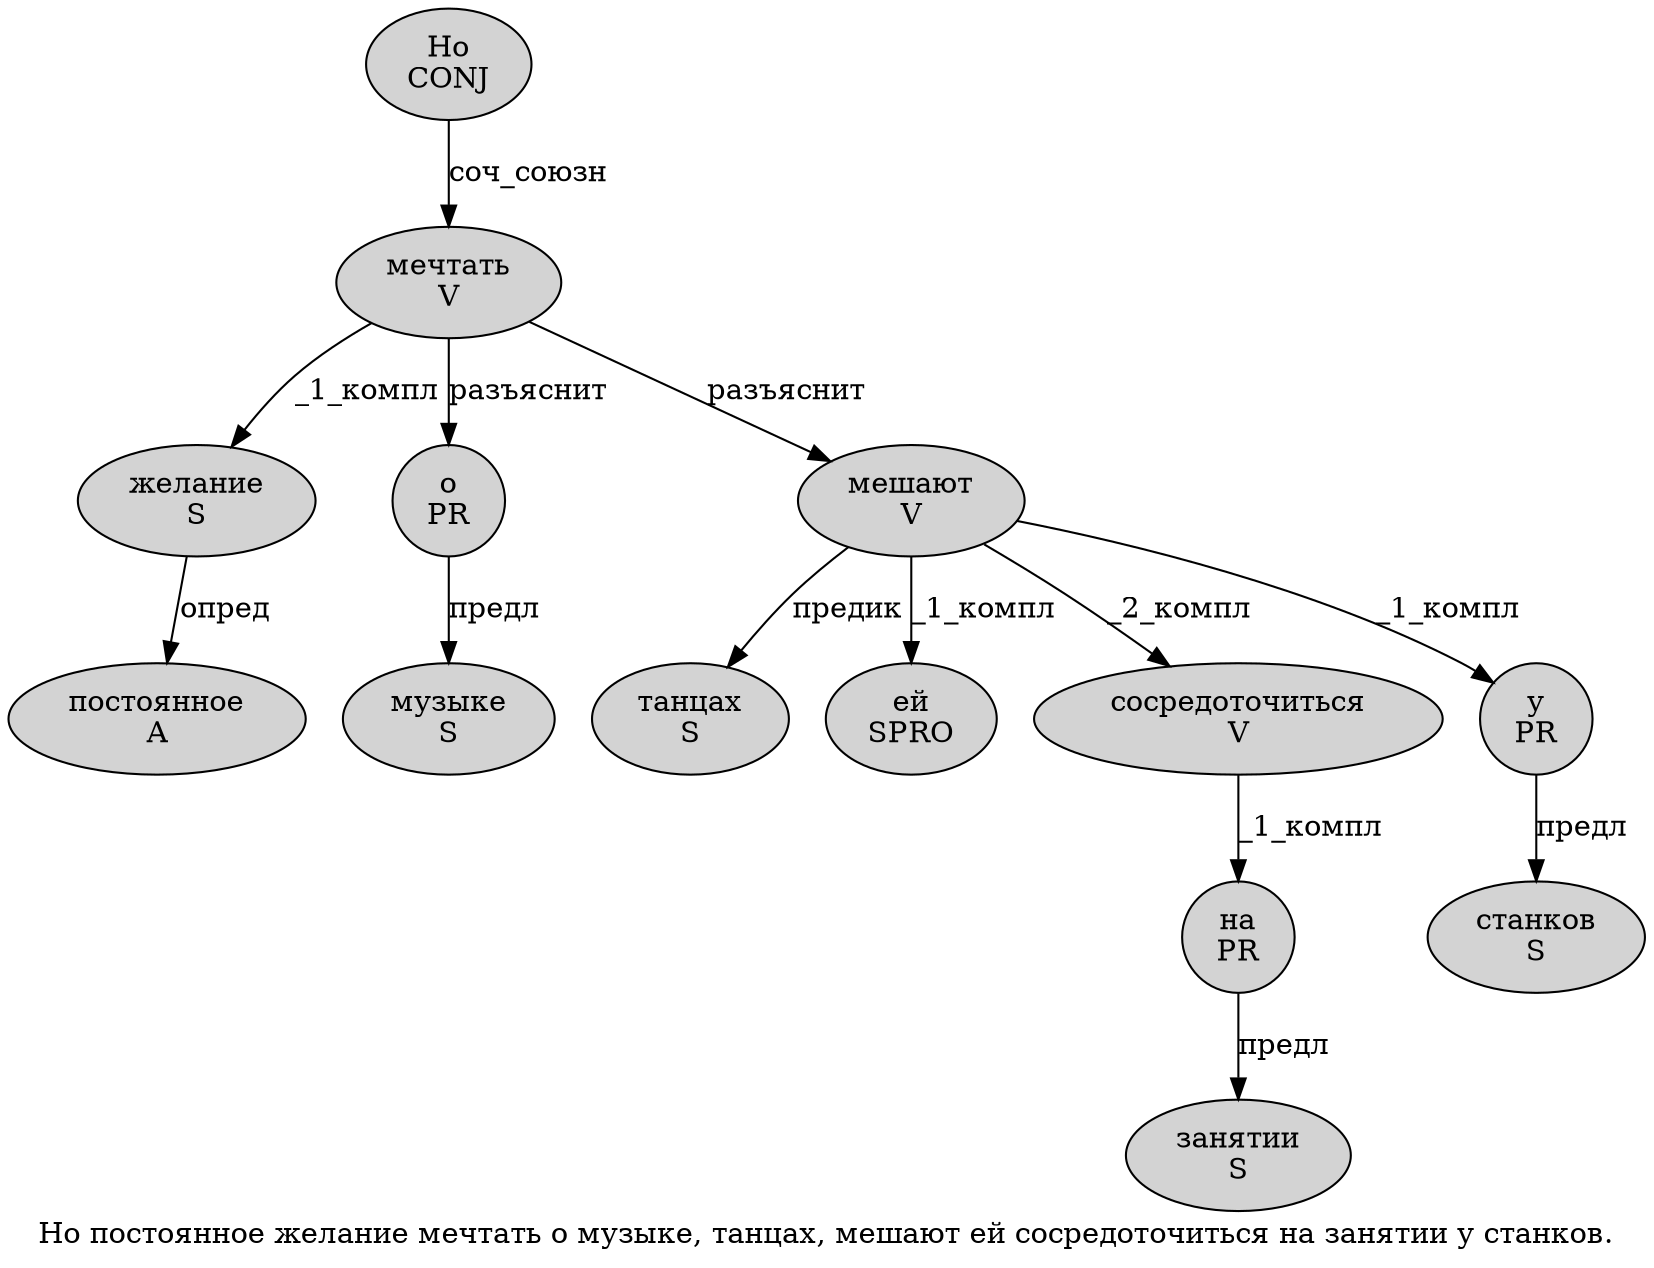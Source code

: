 digraph SENTENCE_1457 {
	graph [label="Но постоянное желание мечтать о музыке, танцах, мешают ей сосредоточиться на занятии у станков."]
	node [style=filled]
		0 [label="Но
CONJ" color="" fillcolor=lightgray penwidth=1 shape=ellipse]
		1 [label="постоянное
A" color="" fillcolor=lightgray penwidth=1 shape=ellipse]
		2 [label="желание
S" color="" fillcolor=lightgray penwidth=1 shape=ellipse]
		3 [label="мечтать
V" color="" fillcolor=lightgray penwidth=1 shape=ellipse]
		4 [label="о
PR" color="" fillcolor=lightgray penwidth=1 shape=ellipse]
		5 [label="музыке
S" color="" fillcolor=lightgray penwidth=1 shape=ellipse]
		7 [label="танцах
S" color="" fillcolor=lightgray penwidth=1 shape=ellipse]
		9 [label="мешают
V" color="" fillcolor=lightgray penwidth=1 shape=ellipse]
		10 [label="ей
SPRO" color="" fillcolor=lightgray penwidth=1 shape=ellipse]
		11 [label="сосредоточиться
V" color="" fillcolor=lightgray penwidth=1 shape=ellipse]
		12 [label="на
PR" color="" fillcolor=lightgray penwidth=1 shape=ellipse]
		13 [label="занятии
S" color="" fillcolor=lightgray penwidth=1 shape=ellipse]
		14 [label="у
PR" color="" fillcolor=lightgray penwidth=1 shape=ellipse]
		15 [label="станков
S" color="" fillcolor=lightgray penwidth=1 shape=ellipse]
			14 -> 15 [label="предл"]
			2 -> 1 [label="опред"]
			11 -> 12 [label="_1_компл"]
			12 -> 13 [label="предл"]
			0 -> 3 [label="соч_союзн"]
			4 -> 5 [label="предл"]
			3 -> 2 [label="_1_компл"]
			3 -> 4 [label="разъяснит"]
			3 -> 9 [label="разъяснит"]
			9 -> 7 [label="предик"]
			9 -> 10 [label="_1_компл"]
			9 -> 11 [label="_2_компл"]
			9 -> 14 [label="_1_компл"]
}